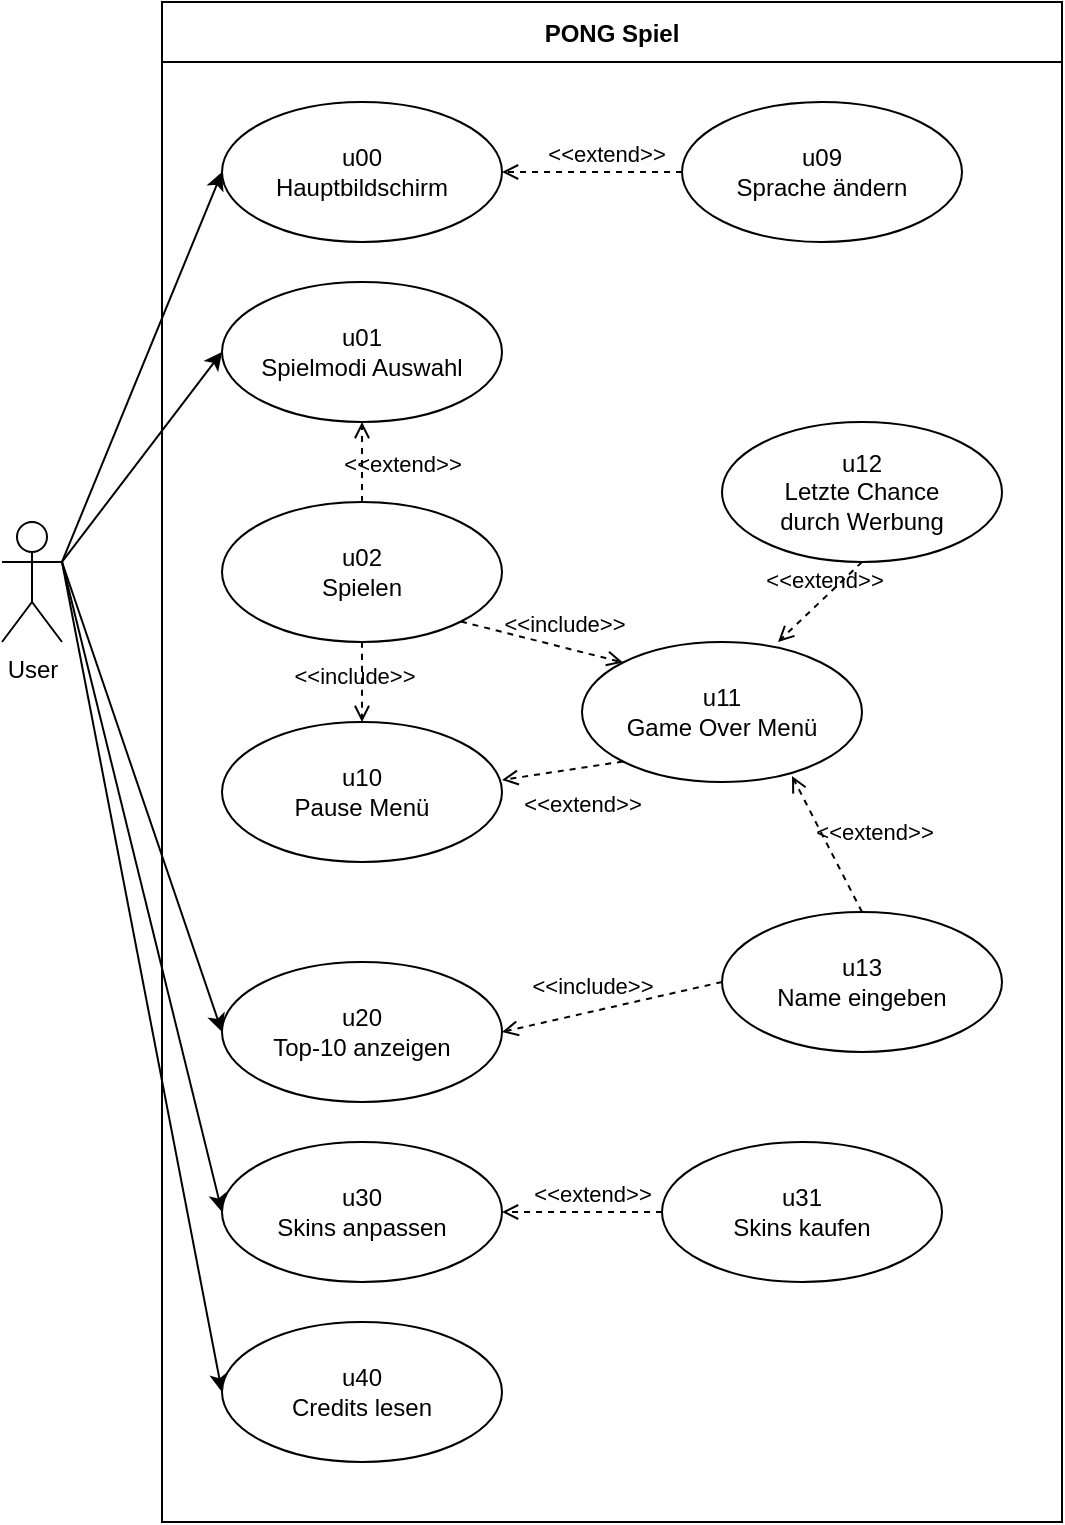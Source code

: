 <mxfile version="20.3.0" type="device"><diagram id="rC3o6LJDQPRskBT75d7o" name="Seite-1"><mxGraphModel dx="702" dy="977" grid="1" gridSize="10" guides="1" tooltips="1" connect="1" arrows="1" fold="1" page="1" pageScale="1" pageWidth="827" pageHeight="1169" math="0" shadow="0"><root><mxCell id="0"/><mxCell id="1" parent="0"/><mxCell id="iEZOi4mxYqS7EW2QObZV-17" style="rounded=0;orthogonalLoop=1;jettySize=auto;html=1;exitX=1;exitY=0.333;exitDx=0;exitDy=0;exitPerimeter=0;entryX=0;entryY=0.5;entryDx=0;entryDy=0;" parent="1" source="iEZOi4mxYqS7EW2QObZV-2" target="iEZOi4mxYqS7EW2QObZV-21" edge="1"><mxGeometry relative="1" as="geometry"><mxPoint x="160" y="115" as="targetPoint"/></mxGeometry></mxCell><mxCell id="iEZOi4mxYqS7EW2QObZV-18" style="edgeStyle=none;rounded=0;orthogonalLoop=1;jettySize=auto;html=1;exitX=1;exitY=0.333;exitDx=0;exitDy=0;exitPerimeter=0;entryX=0;entryY=0.5;entryDx=0;entryDy=0;" parent="1" source="iEZOi4mxYqS7EW2QObZV-2" target="iEZOi4mxYqS7EW2QObZV-7" edge="1"><mxGeometry relative="1" as="geometry"/></mxCell><mxCell id="iEZOi4mxYqS7EW2QObZV-19" style="edgeStyle=none;rounded=0;orthogonalLoop=1;jettySize=auto;html=1;exitX=1;exitY=0.333;exitDx=0;exitDy=0;exitPerimeter=0;entryX=0;entryY=0.5;entryDx=0;entryDy=0;" parent="1" source="iEZOi4mxYqS7EW2QObZV-2" target="iEZOi4mxYqS7EW2QObZV-8" edge="1"><mxGeometry relative="1" as="geometry"/></mxCell><mxCell id="iEZOi4mxYqS7EW2QObZV-20" style="edgeStyle=none;rounded=0;orthogonalLoop=1;jettySize=auto;html=1;exitX=1;exitY=0.333;exitDx=0;exitDy=0;exitPerimeter=0;entryX=0;entryY=0.5;entryDx=0;entryDy=0;" parent="1" source="iEZOi4mxYqS7EW2QObZV-2" target="iEZOi4mxYqS7EW2QObZV-9" edge="1"><mxGeometry relative="1" as="geometry"/></mxCell><mxCell id="jVGw4DO2HXIxGJGmKAP4-8" style="rounded=0;orthogonalLoop=1;jettySize=auto;html=1;exitX=1;exitY=0.333;exitDx=0;exitDy=0;exitPerimeter=0;entryX=0;entryY=0.5;entryDx=0;entryDy=0;" parent="1" source="iEZOi4mxYqS7EW2QObZV-2" target="jVGw4DO2HXIxGJGmKAP4-1" edge="1"><mxGeometry relative="1" as="geometry"/></mxCell><mxCell id="iEZOi4mxYqS7EW2QObZV-2" value="User" style="shape=umlActor;verticalLabelPosition=bottom;verticalAlign=top;html=1;" parent="1" vertex="1"><mxGeometry x="30" y="320" width="30" height="60" as="geometry"/></mxCell><mxCell id="LAtBqFe-l7wXvcVCQKyZ-11" value="PONG Spiel" style="swimlane;startSize=30;" parent="1" vertex="1"><mxGeometry x="110" y="60" width="450" height="760" as="geometry"/></mxCell><mxCell id="iEZOi4mxYqS7EW2QObZV-22" value="u12&lt;br&gt;Letzte Chance&lt;br&gt;durch Werbung" style="ellipse;whiteSpace=wrap;html=1;" parent="LAtBqFe-l7wXvcVCQKyZ-11" vertex="1"><mxGeometry x="280" y="210" width="140" height="70" as="geometry"/></mxCell><mxCell id="iEZOi4mxYqS7EW2QObZV-21" value="u01&lt;br&gt;Spielmodi Auswahl" style="ellipse;whiteSpace=wrap;html=1;" parent="LAtBqFe-l7wXvcVCQKyZ-11" vertex="1"><mxGeometry x="30" y="140" width="140" height="70" as="geometry"/></mxCell><mxCell id="iEZOi4mxYqS7EW2QObZV-7" value="u20&lt;br&gt;Top-10 anzeigen" style="ellipse;whiteSpace=wrap;html=1;" parent="LAtBqFe-l7wXvcVCQKyZ-11" vertex="1"><mxGeometry x="30" y="480" width="140" height="70" as="geometry"/></mxCell><mxCell id="iEZOi4mxYqS7EW2QObZV-8" value="u30&lt;br&gt;Skins anpassen" style="ellipse;whiteSpace=wrap;html=1;" parent="LAtBqFe-l7wXvcVCQKyZ-11" vertex="1"><mxGeometry x="30" y="570" width="140" height="70" as="geometry"/></mxCell><mxCell id="iEZOi4mxYqS7EW2QObZV-9" value="u40&lt;br&gt;Credits lesen" style="ellipse;whiteSpace=wrap;html=1;" parent="LAtBqFe-l7wXvcVCQKyZ-11" vertex="1"><mxGeometry x="30" y="660" width="140" height="70" as="geometry"/></mxCell><mxCell id="LAtBqFe-l7wXvcVCQKyZ-14" value="u10&lt;br&gt;Pause Menü" style="ellipse;whiteSpace=wrap;html=1;" parent="LAtBqFe-l7wXvcVCQKyZ-11" vertex="1"><mxGeometry x="30" y="360" width="140" height="70" as="geometry"/></mxCell><mxCell id="LAtBqFe-l7wXvcVCQKyZ-15" value="&amp;lt;&amp;lt;include&amp;gt;&amp;gt;" style="html=1;verticalAlign=bottom;labelBackgroundColor=none;endArrow=open;endFill=0;dashed=1;rounded=0;curved=1;entryX=0.5;entryY=0;entryDx=0;entryDy=0;exitX=0.5;exitY=1;exitDx=0;exitDy=0;" parent="LAtBqFe-l7wXvcVCQKyZ-11" source="jVGw4DO2HXIxGJGmKAP4-2" target="LAtBqFe-l7wXvcVCQKyZ-14" edge="1"><mxGeometry x="0.287" y="-4" width="160" relative="1" as="geometry"><mxPoint x="126.977" y="278.955" as="sourcePoint"/><mxPoint x="143.023" y="311.045" as="targetPoint"/><mxPoint as="offset"/></mxGeometry></mxCell><mxCell id="LAtBqFe-l7wXvcVCQKyZ-17" value="u31&lt;br&gt;Skins kaufen" style="ellipse;whiteSpace=wrap;html=1;" parent="LAtBqFe-l7wXvcVCQKyZ-11" vertex="1"><mxGeometry x="250" y="570" width="140" height="70" as="geometry"/></mxCell><mxCell id="LAtBqFe-l7wXvcVCQKyZ-18" value="&amp;lt;&amp;lt;extend&amp;gt;&amp;gt;" style="html=1;verticalAlign=bottom;labelBackgroundColor=none;endArrow=open;endFill=0;dashed=1;rounded=0;exitX=0;exitY=0.5;exitDx=0;exitDy=0;entryX=1;entryY=0.5;entryDx=0;entryDy=0;" parent="LAtBqFe-l7wXvcVCQKyZ-11" source="LAtBqFe-l7wXvcVCQKyZ-17" target="iEZOi4mxYqS7EW2QObZV-8" edge="1"><mxGeometry x="-0.111" width="160" relative="1" as="geometry"><mxPoint x="270" y="215.0" as="sourcePoint"/><mxPoint x="187.261" y="312.763" as="targetPoint"/><mxPoint as="offset"/></mxGeometry></mxCell><mxCell id="LAtBqFe-l7wXvcVCQKyZ-19" value="&amp;lt;&amp;lt;extend&amp;gt;&amp;gt;" style="html=1;verticalAlign=bottom;labelBackgroundColor=none;endArrow=open;endFill=0;dashed=1;rounded=0;exitX=0.5;exitY=1;exitDx=0;exitDy=0;entryX=0.7;entryY=0;entryDx=0;entryDy=0;entryPerimeter=0;" parent="LAtBqFe-l7wXvcVCQKyZ-11" source="iEZOi4mxYqS7EW2QObZV-22" target="jVGw4DO2HXIxGJGmKAP4-3" edge="1"><mxGeometry x="-0.111" width="160" relative="1" as="geometry"><mxPoint x="250" y="445" as="sourcePoint"/><mxPoint x="188.61" y="376.943" as="targetPoint"/><mxPoint as="offset"/></mxGeometry></mxCell><mxCell id="LAtBqFe-l7wXvcVCQKyZ-20" value="u13&lt;br&gt;Name eingeben" style="ellipse;whiteSpace=wrap;html=1;" parent="LAtBqFe-l7wXvcVCQKyZ-11" vertex="1"><mxGeometry x="280" y="455" width="140" height="70" as="geometry"/></mxCell><mxCell id="LAtBqFe-l7wXvcVCQKyZ-21" value="&amp;lt;&amp;lt;extend&amp;gt;&amp;gt;" style="html=1;verticalAlign=bottom;labelBackgroundColor=none;endArrow=open;endFill=0;dashed=1;rounded=0;exitX=0.5;exitY=0;exitDx=0;exitDy=0;entryX=0.75;entryY=0.957;entryDx=0;entryDy=0;entryPerimeter=0;" parent="LAtBqFe-l7wXvcVCQKyZ-11" source="LAtBqFe-l7wXvcVCQKyZ-20" target="jVGw4DO2HXIxGJGmKAP4-3" edge="1"><mxGeometry x="-0.343" y="-20" width="160" relative="1" as="geometry"><mxPoint x="244.503" y="420.251" as="sourcePoint"/><mxPoint x="194.386" y="375.486" as="targetPoint"/><mxPoint as="offset"/></mxGeometry></mxCell><mxCell id="jVGw4DO2HXIxGJGmKAP4-1" value="u00&lt;br&gt;Hauptbildschirm" style="ellipse;whiteSpace=wrap;html=1;" parent="LAtBqFe-l7wXvcVCQKyZ-11" vertex="1"><mxGeometry x="30" y="50" width="140" height="70" as="geometry"/></mxCell><mxCell id="jVGw4DO2HXIxGJGmKAP4-2" value="u02&lt;br&gt;Spielen" style="ellipse;whiteSpace=wrap;html=1;" parent="LAtBqFe-l7wXvcVCQKyZ-11" vertex="1"><mxGeometry x="30" y="250" width="140" height="70" as="geometry"/></mxCell><mxCell id="jVGw4DO2HXIxGJGmKAP4-3" value="u11&lt;br&gt;Game Over Menü" style="ellipse;whiteSpace=wrap;html=1;" parent="LAtBqFe-l7wXvcVCQKyZ-11" vertex="1"><mxGeometry x="210" y="320" width="140" height="70" as="geometry"/></mxCell><mxCell id="jVGw4DO2HXIxGJGmKAP4-4" value="&amp;lt;&amp;lt;include&amp;gt;&amp;gt;" style="html=1;verticalAlign=bottom;labelBackgroundColor=none;endArrow=open;endFill=0;dashed=1;rounded=0;curved=1;entryX=0;entryY=0;entryDx=0;entryDy=0;exitX=1;exitY=1;exitDx=0;exitDy=0;" parent="LAtBqFe-l7wXvcVCQKyZ-11" source="jVGw4DO2HXIxGJGmKAP4-2" target="jVGw4DO2HXIxGJGmKAP4-3" edge="1"><mxGeometry x="0.232" y="2" width="160" relative="1" as="geometry"><mxPoint x="110" y="320" as="sourcePoint"/><mxPoint x="110" y="370" as="targetPoint"/><mxPoint x="1" as="offset"/></mxGeometry></mxCell><mxCell id="jVGw4DO2HXIxGJGmKAP4-5" value="&amp;lt;&amp;lt;extend&amp;gt;&amp;gt;" style="html=1;verticalAlign=bottom;labelBackgroundColor=none;endArrow=open;endFill=0;dashed=1;rounded=0;exitX=0;exitY=1;exitDx=0;exitDy=0;entryX=1;entryY=0.414;entryDx=0;entryDy=0;entryPerimeter=0;" parent="LAtBqFe-l7wXvcVCQKyZ-11" source="jVGw4DO2HXIxGJGmKAP4-3" target="LAtBqFe-l7wXvcVCQKyZ-14" edge="1"><mxGeometry x="-0.189" y="27" width="160" relative="1" as="geometry"><mxPoint x="340" y="280" as="sourcePoint"/><mxPoint x="290" y="330" as="targetPoint"/><mxPoint as="offset"/></mxGeometry></mxCell><mxCell id="jVGw4DO2HXIxGJGmKAP4-6" value="&amp;lt;&amp;lt;include&amp;gt;&amp;gt;" style="html=1;verticalAlign=bottom;labelBackgroundColor=none;endArrow=open;endFill=0;dashed=1;rounded=0;curved=1;exitX=0;exitY=0.5;exitDx=0;exitDy=0;entryX=1;entryY=0.5;entryDx=0;entryDy=0;" parent="LAtBqFe-l7wXvcVCQKyZ-11" source="LAtBqFe-l7wXvcVCQKyZ-20" target="iEZOi4mxYqS7EW2QObZV-7" edge="1"><mxGeometry x="0.162" y="-4" width="160" relative="1" as="geometry"><mxPoint x="110" y="320" as="sourcePoint"/><mxPoint x="260" y="530" as="targetPoint"/><mxPoint as="offset"/></mxGeometry></mxCell><mxCell id="jVGw4DO2HXIxGJGmKAP4-9" value="u09&lt;br&gt;Sprache ändern" style="ellipse;whiteSpace=wrap;html=1;" parent="LAtBqFe-l7wXvcVCQKyZ-11" vertex="1"><mxGeometry x="260" y="50" width="140" height="70" as="geometry"/></mxCell><mxCell id="jVGw4DO2HXIxGJGmKAP4-11" value="&amp;lt;&amp;lt;extend&amp;gt;&amp;gt;" style="html=1;verticalAlign=bottom;labelBackgroundColor=none;endArrow=open;endFill=0;dashed=1;rounded=0;entryX=0.5;entryY=1;entryDx=0;entryDy=0;" parent="LAtBqFe-l7wXvcVCQKyZ-11" source="jVGw4DO2HXIxGJGmKAP4-2" target="iEZOi4mxYqS7EW2QObZV-21" edge="1"><mxGeometry x="-0.5" y="-20" width="160" relative="1" as="geometry"><mxPoint x="100" y="250" as="sourcePoint"/><mxPoint x="318" y="330" as="targetPoint"/><mxPoint as="offset"/></mxGeometry></mxCell><mxCell id="jVGw4DO2HXIxGJGmKAP4-12" value="&amp;lt;&amp;lt;extend&amp;gt;&amp;gt;" style="html=1;verticalAlign=bottom;labelBackgroundColor=none;endArrow=open;endFill=0;dashed=1;rounded=0;entryX=1;entryY=0.5;entryDx=0;entryDy=0;exitX=0;exitY=0.5;exitDx=0;exitDy=0;" parent="LAtBqFe-l7wXvcVCQKyZ-11" source="jVGw4DO2HXIxGJGmKAP4-9" target="jVGw4DO2HXIxGJGmKAP4-1" edge="1"><mxGeometry x="-0.143" width="160" relative="1" as="geometry"><mxPoint x="220" y="85" as="sourcePoint"/><mxPoint x="110" y="220" as="targetPoint"/><mxPoint as="offset"/></mxGeometry></mxCell><mxCell id="jVGw4DO2HXIxGJGmKAP4-13" style="edgeStyle=none;rounded=0;orthogonalLoop=1;jettySize=auto;html=1;exitX=0.5;exitY=1;exitDx=0;exitDy=0;" parent="LAtBqFe-l7wXvcVCQKyZ-11" source="jVGw4DO2HXIxGJGmKAP4-9" target="jVGw4DO2HXIxGJGmKAP4-9" edge="1"><mxGeometry relative="1" as="geometry"/></mxCell></root></mxGraphModel></diagram></mxfile>